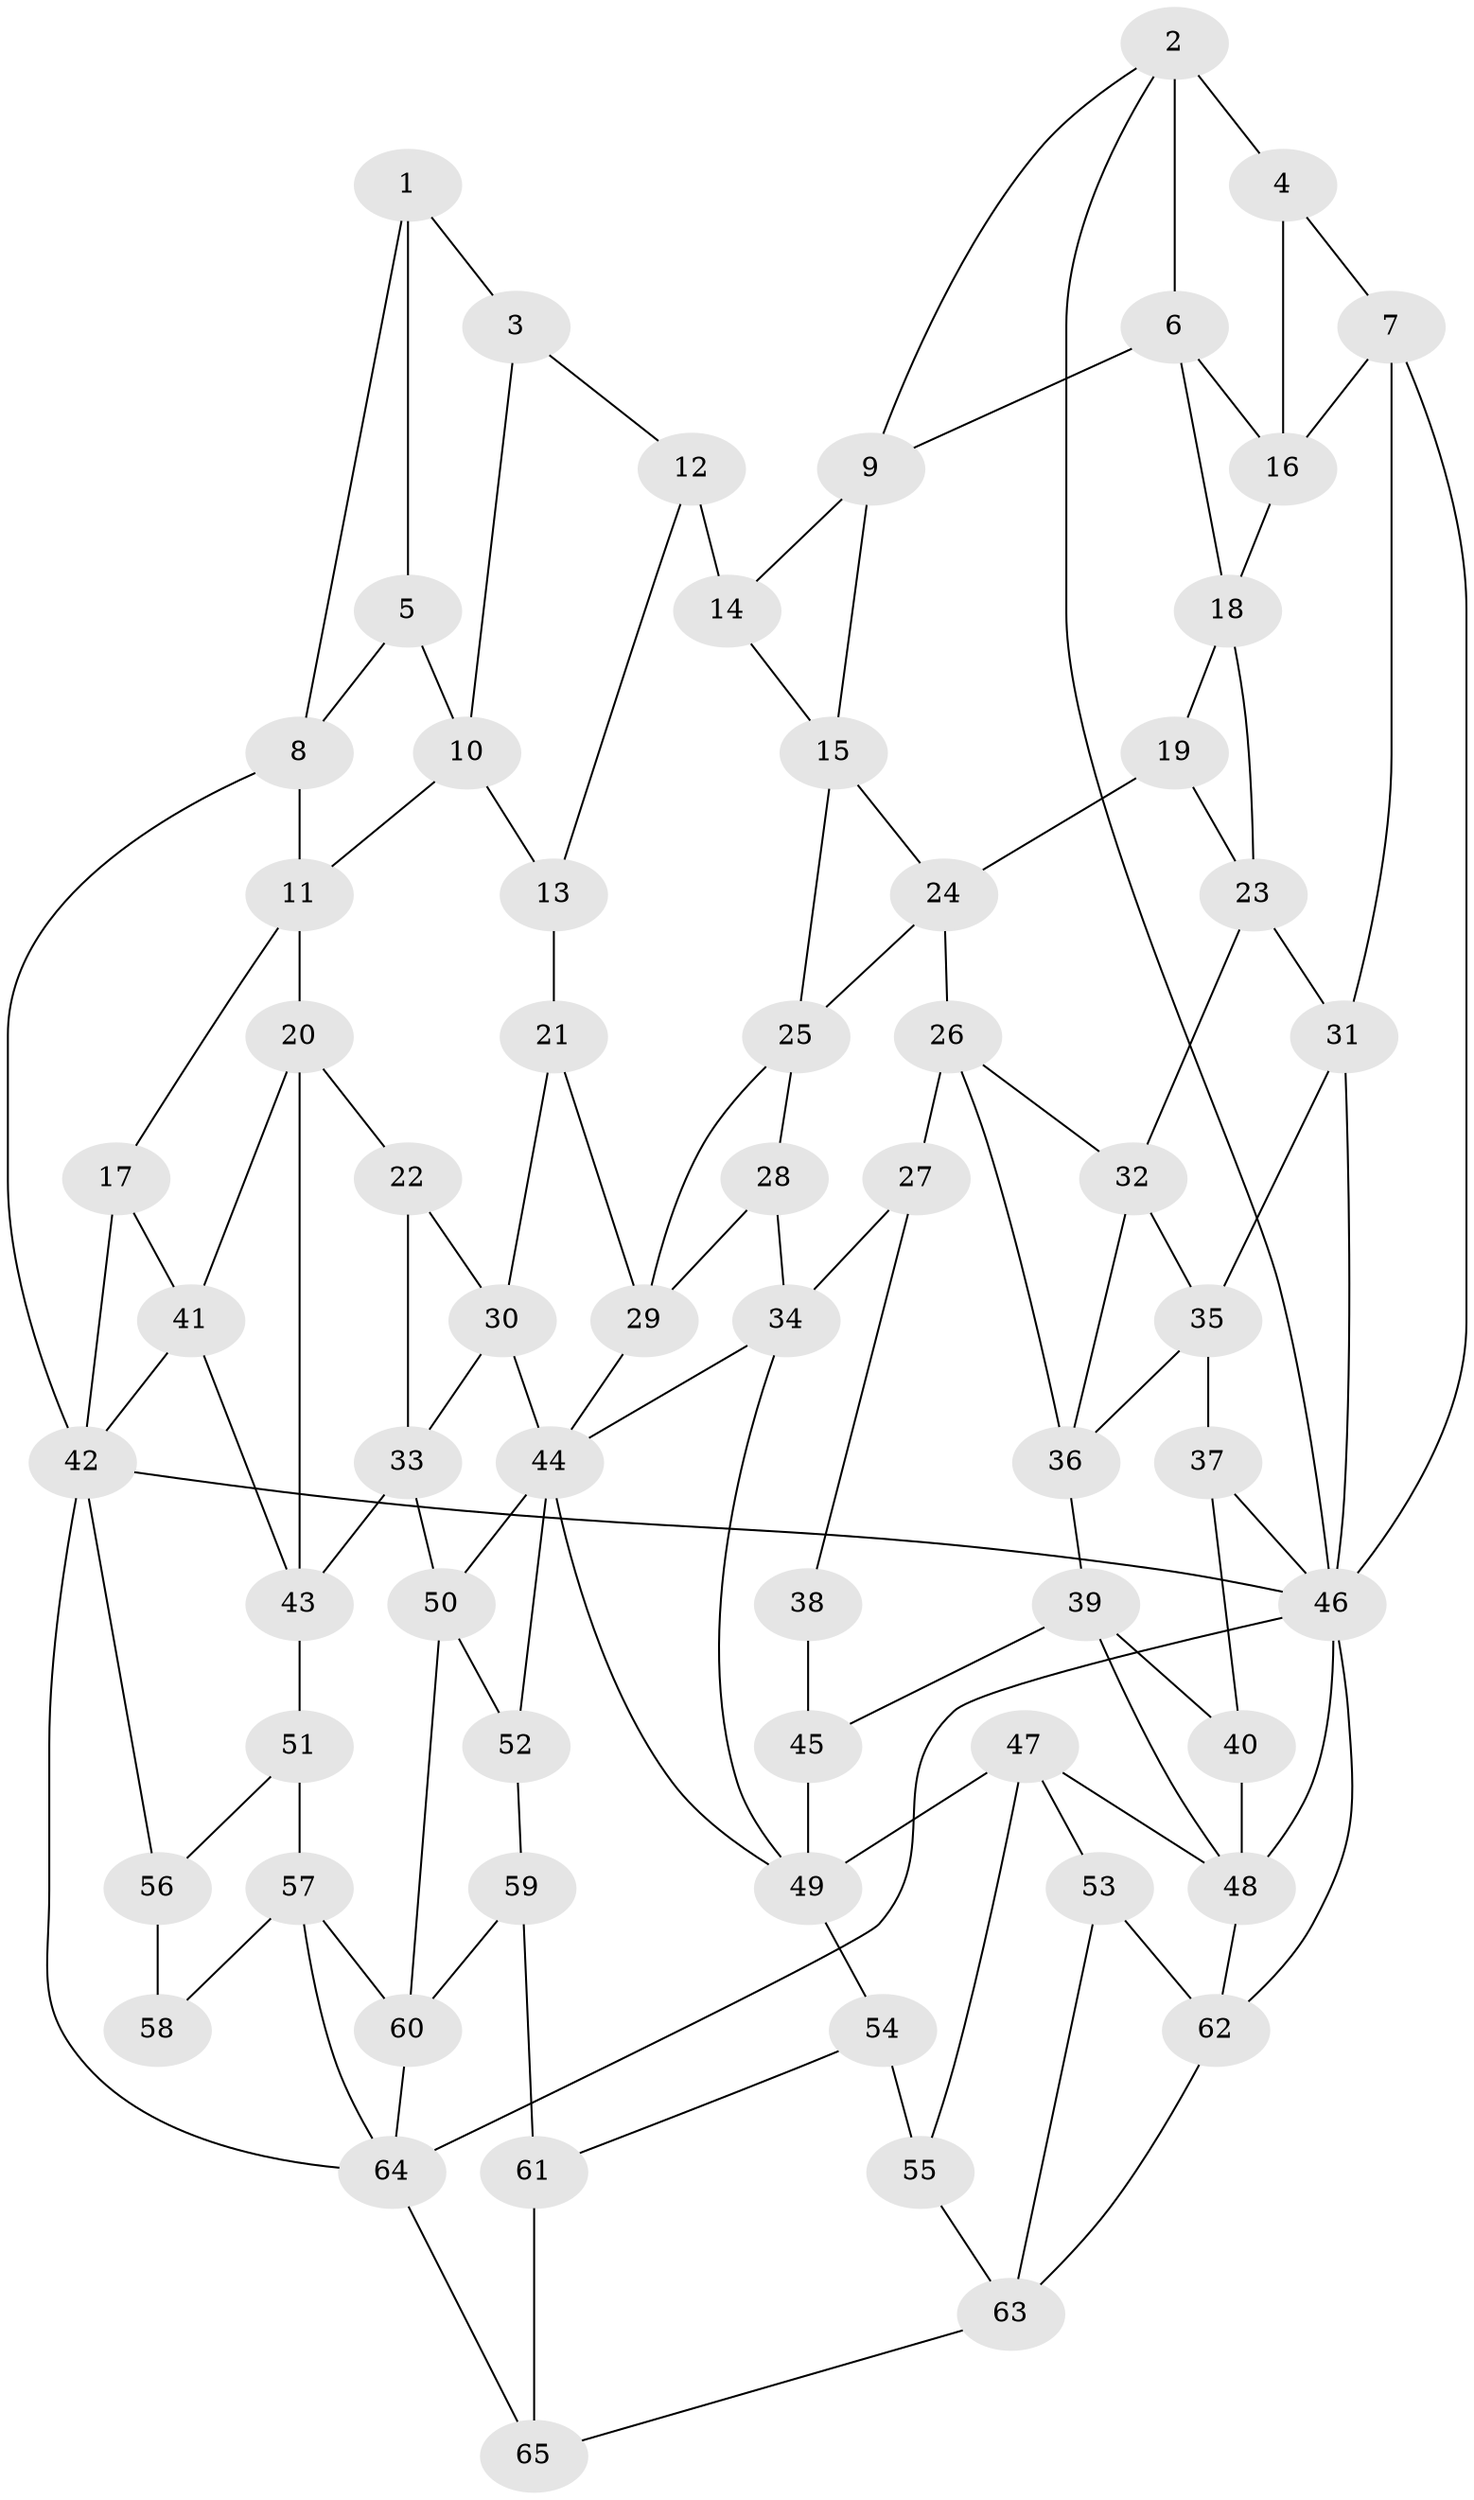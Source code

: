 // original degree distribution, {3: 0.023255813953488372, 4: 0.2558139534883721, 6: 0.24806201550387597, 5: 0.4728682170542636}
// Generated by graph-tools (version 1.1) at 2025/46/03/06/25 01:46:57]
// undirected, 65 vertices, 121 edges
graph export_dot {
graph [start="1"]
  node [color=gray90,style=filled];
  1;
  2;
  3;
  4;
  5;
  6;
  7;
  8;
  9;
  10;
  11;
  12;
  13;
  14;
  15;
  16;
  17;
  18;
  19;
  20;
  21;
  22;
  23;
  24;
  25;
  26;
  27;
  28;
  29;
  30;
  31;
  32;
  33;
  34;
  35;
  36;
  37;
  38;
  39;
  40;
  41;
  42;
  43;
  44;
  45;
  46;
  47;
  48;
  49;
  50;
  51;
  52;
  53;
  54;
  55;
  56;
  57;
  58;
  59;
  60;
  61;
  62;
  63;
  64;
  65;
  1 -- 3 [weight=1.0];
  1 -- 5 [weight=1.0];
  1 -- 8 [weight=1.0];
  2 -- 4 [weight=2.0];
  2 -- 6 [weight=1.0];
  2 -- 9 [weight=1.0];
  2 -- 46 [weight=1.0];
  3 -- 10 [weight=1.0];
  3 -- 12 [weight=1.0];
  4 -- 7 [weight=1.0];
  4 -- 16 [weight=1.0];
  5 -- 8 [weight=1.0];
  5 -- 10 [weight=1.0];
  6 -- 9 [weight=1.0];
  6 -- 16 [weight=1.0];
  6 -- 18 [weight=1.0];
  7 -- 16 [weight=1.0];
  7 -- 31 [weight=1.0];
  7 -- 46 [weight=1.0];
  8 -- 11 [weight=1.0];
  8 -- 42 [weight=1.0];
  9 -- 14 [weight=1.0];
  9 -- 15 [weight=1.0];
  10 -- 11 [weight=1.0];
  10 -- 13 [weight=1.0];
  11 -- 17 [weight=1.0];
  11 -- 20 [weight=1.0];
  12 -- 13 [weight=1.0];
  12 -- 14 [weight=2.0];
  13 -- 21 [weight=2.0];
  14 -- 15 [weight=1.0];
  15 -- 24 [weight=1.0];
  15 -- 25 [weight=1.0];
  16 -- 18 [weight=1.0];
  17 -- 41 [weight=1.0];
  17 -- 42 [weight=1.0];
  18 -- 19 [weight=1.0];
  18 -- 23 [weight=1.0];
  19 -- 23 [weight=1.0];
  19 -- 24 [weight=1.0];
  20 -- 22 [weight=1.0];
  20 -- 41 [weight=1.0];
  20 -- 43 [weight=1.0];
  21 -- 29 [weight=1.0];
  21 -- 30 [weight=1.0];
  22 -- 30 [weight=1.0];
  22 -- 33 [weight=1.0];
  23 -- 31 [weight=1.0];
  23 -- 32 [weight=1.0];
  24 -- 25 [weight=1.0];
  24 -- 26 [weight=1.0];
  25 -- 28 [weight=1.0];
  25 -- 29 [weight=1.0];
  26 -- 27 [weight=1.0];
  26 -- 32 [weight=1.0];
  26 -- 36 [weight=1.0];
  27 -- 34 [weight=1.0];
  27 -- 38 [weight=1.0];
  28 -- 29 [weight=1.0];
  28 -- 34 [weight=1.0];
  29 -- 44 [weight=1.0];
  30 -- 33 [weight=1.0];
  30 -- 44 [weight=1.0];
  31 -- 35 [weight=1.0];
  31 -- 46 [weight=1.0];
  32 -- 35 [weight=1.0];
  32 -- 36 [weight=1.0];
  33 -- 43 [weight=1.0];
  33 -- 50 [weight=1.0];
  34 -- 44 [weight=1.0];
  34 -- 49 [weight=1.0];
  35 -- 36 [weight=1.0];
  35 -- 37 [weight=1.0];
  36 -- 39 [weight=1.0];
  37 -- 40 [weight=1.0];
  37 -- 46 [weight=1.0];
  38 -- 45 [weight=3.0];
  39 -- 40 [weight=1.0];
  39 -- 45 [weight=1.0];
  39 -- 48 [weight=1.0];
  40 -- 48 [weight=1.0];
  41 -- 42 [weight=1.0];
  41 -- 43 [weight=1.0];
  42 -- 46 [weight=1.0];
  42 -- 56 [weight=1.0];
  42 -- 64 [weight=1.0];
  43 -- 51 [weight=1.0];
  44 -- 49 [weight=1.0];
  44 -- 50 [weight=1.0];
  44 -- 52 [weight=1.0];
  45 -- 49 [weight=2.0];
  46 -- 48 [weight=1.0];
  46 -- 62 [weight=1.0];
  46 -- 64 [weight=1.0];
  47 -- 48 [weight=1.0];
  47 -- 49 [weight=1.0];
  47 -- 53 [weight=1.0];
  47 -- 55 [weight=1.0];
  48 -- 62 [weight=1.0];
  49 -- 54 [weight=1.0];
  50 -- 52 [weight=1.0];
  50 -- 60 [weight=1.0];
  51 -- 56 [weight=1.0];
  51 -- 57 [weight=1.0];
  52 -- 59 [weight=1.0];
  53 -- 62 [weight=1.0];
  53 -- 63 [weight=1.0];
  54 -- 55 [weight=2.0];
  54 -- 61 [weight=1.0];
  55 -- 63 [weight=1.0];
  56 -- 58 [weight=2.0];
  57 -- 58 [weight=1.0];
  57 -- 60 [weight=1.0];
  57 -- 64 [weight=1.0];
  59 -- 60 [weight=1.0];
  59 -- 61 [weight=2.0];
  60 -- 64 [weight=1.0];
  61 -- 65 [weight=1.0];
  62 -- 63 [weight=1.0];
  63 -- 65 [weight=1.0];
  64 -- 65 [weight=1.0];
}
